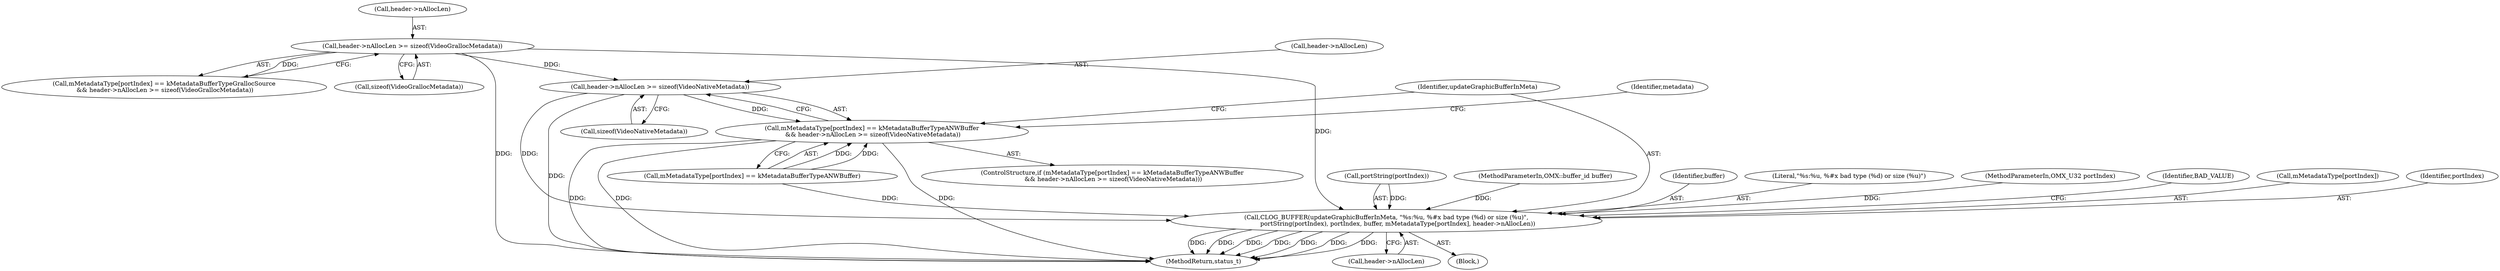 digraph "0_Android_b351eabb428c7ca85a34513c64601f437923d576_10@API" {
"1000182" [label="(Call,header->nAllocLen >= sizeof(VideoNativeMetadata))"];
"1000141" [label="(Call,header->nAllocLen >= sizeof(VideoGrallocMetadata))"];
"1000176" [label="(Call,mMetadataType[portIndex] == kMetadataBufferTypeANWBuffer\n && header->nAllocLen >= sizeof(VideoNativeMetadata))"];
"1000221" [label="(Call,CLOG_BUFFER(updateGraphicBufferInMeta, \"%s:%u, %#x bad type (%d) or size (%u)\",\n            portString(portIndex), portIndex, buffer, mMetadataType[portIndex], header->nAllocLen))"];
"1000135" [label="(Call,mMetadataType[portIndex] == kMetadataBufferTypeGrallocSource\n && header->nAllocLen >= sizeof(VideoGrallocMetadata))"];
"1000224" [label="(Call,portString(portIndex))"];
"1000103" [label="(MethodParameterIn,OMX::buffer_id buffer)"];
"1000191" [label="(Identifier,metadata)"];
"1000175" [label="(ControlStructure,if (mMetadataType[portIndex] == kMetadataBufferTypeANWBuffer\n && header->nAllocLen >= sizeof(VideoNativeMetadata)))"];
"1000142" [label="(Call,header->nAllocLen)"];
"1000176" [label="(Call,mMetadataType[portIndex] == kMetadataBufferTypeANWBuffer\n && header->nAllocLen >= sizeof(VideoNativeMetadata))"];
"1000177" [label="(Call,mMetadataType[portIndex] == kMetadataBufferTypeANWBuffer)"];
"1000182" [label="(Call,header->nAllocLen >= sizeof(VideoNativeMetadata))"];
"1000222" [label="(Identifier,updateGraphicBufferInMeta)"];
"1000141" [label="(Call,header->nAllocLen >= sizeof(VideoGrallocMetadata))"];
"1000186" [label="(Call,sizeof(VideoNativeMetadata))"];
"1000220" [label="(Block,)"];
"1000227" [label="(Identifier,buffer)"];
"1000145" [label="(Call,sizeof(VideoGrallocMetadata))"];
"1000183" [label="(Call,header->nAllocLen)"];
"1000223" [label="(Literal,\"%s:%u, %#x bad type (%d) or size (%u)\")"];
"1000101" [label="(MethodParameterIn,OMX_U32 portIndex)"];
"1000253" [label="(MethodReturn,status_t)"];
"1000221" [label="(Call,CLOG_BUFFER(updateGraphicBufferInMeta, \"%s:%u, %#x bad type (%d) or size (%u)\",\n            portString(portIndex), portIndex, buffer, mMetadataType[portIndex], header->nAllocLen))"];
"1000235" [label="(Identifier,BAD_VALUE)"];
"1000228" [label="(Call,mMetadataType[portIndex])"];
"1000226" [label="(Identifier,portIndex)"];
"1000231" [label="(Call,header->nAllocLen)"];
"1000182" -> "1000176"  [label="AST: "];
"1000182" -> "1000186"  [label="CFG: "];
"1000183" -> "1000182"  [label="AST: "];
"1000186" -> "1000182"  [label="AST: "];
"1000176" -> "1000182"  [label="CFG: "];
"1000182" -> "1000253"  [label="DDG: "];
"1000182" -> "1000176"  [label="DDG: "];
"1000141" -> "1000182"  [label="DDG: "];
"1000182" -> "1000221"  [label="DDG: "];
"1000141" -> "1000135"  [label="AST: "];
"1000141" -> "1000145"  [label="CFG: "];
"1000142" -> "1000141"  [label="AST: "];
"1000145" -> "1000141"  [label="AST: "];
"1000135" -> "1000141"  [label="CFG: "];
"1000141" -> "1000253"  [label="DDG: "];
"1000141" -> "1000135"  [label="DDG: "];
"1000141" -> "1000221"  [label="DDG: "];
"1000176" -> "1000175"  [label="AST: "];
"1000176" -> "1000177"  [label="CFG: "];
"1000177" -> "1000176"  [label="AST: "];
"1000191" -> "1000176"  [label="CFG: "];
"1000222" -> "1000176"  [label="CFG: "];
"1000176" -> "1000253"  [label="DDG: "];
"1000176" -> "1000253"  [label="DDG: "];
"1000176" -> "1000253"  [label="DDG: "];
"1000177" -> "1000176"  [label="DDG: "];
"1000177" -> "1000176"  [label="DDG: "];
"1000221" -> "1000220"  [label="AST: "];
"1000221" -> "1000231"  [label="CFG: "];
"1000222" -> "1000221"  [label="AST: "];
"1000223" -> "1000221"  [label="AST: "];
"1000224" -> "1000221"  [label="AST: "];
"1000226" -> "1000221"  [label="AST: "];
"1000227" -> "1000221"  [label="AST: "];
"1000228" -> "1000221"  [label="AST: "];
"1000231" -> "1000221"  [label="AST: "];
"1000235" -> "1000221"  [label="CFG: "];
"1000221" -> "1000253"  [label="DDG: "];
"1000221" -> "1000253"  [label="DDG: "];
"1000221" -> "1000253"  [label="DDG: "];
"1000221" -> "1000253"  [label="DDG: "];
"1000221" -> "1000253"  [label="DDG: "];
"1000221" -> "1000253"  [label="DDG: "];
"1000221" -> "1000253"  [label="DDG: "];
"1000224" -> "1000221"  [label="DDG: "];
"1000101" -> "1000221"  [label="DDG: "];
"1000103" -> "1000221"  [label="DDG: "];
"1000177" -> "1000221"  [label="DDG: "];
}
